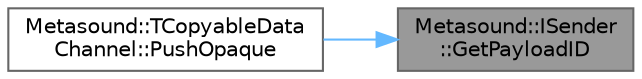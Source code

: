 digraph "Metasound::ISender::GetPayloadID"
{
 // INTERACTIVE_SVG=YES
 // LATEX_PDF_SIZE
  bgcolor="transparent";
  edge [fontname=Helvetica,fontsize=10,labelfontname=Helvetica,labelfontsize=10];
  node [fontname=Helvetica,fontsize=10,shape=box,height=0.2,width=0.4];
  rankdir="RL";
  Node1 [id="Node000001",label="Metasound::ISender\l::GetPayloadID",height=0.2,width=0.4,color="gray40", fillcolor="grey60", style="filled", fontcolor="black",tooltip=" "];
  Node1 -> Node2 [id="edge1_Node000001_Node000002",dir="back",color="steelblue1",style="solid",tooltip=" "];
  Node2 [id="Node000002",label="Metasound::TCopyableData\lChannel::PushOpaque",height=0.2,width=0.4,color="grey40", fillcolor="white", style="filled",URL="$d1/d88/classMetasound_1_1TCopyableDataChannel.html#ae4b45b9d93fb1b348d2dc2495791cb92",tooltip=" "];
}
